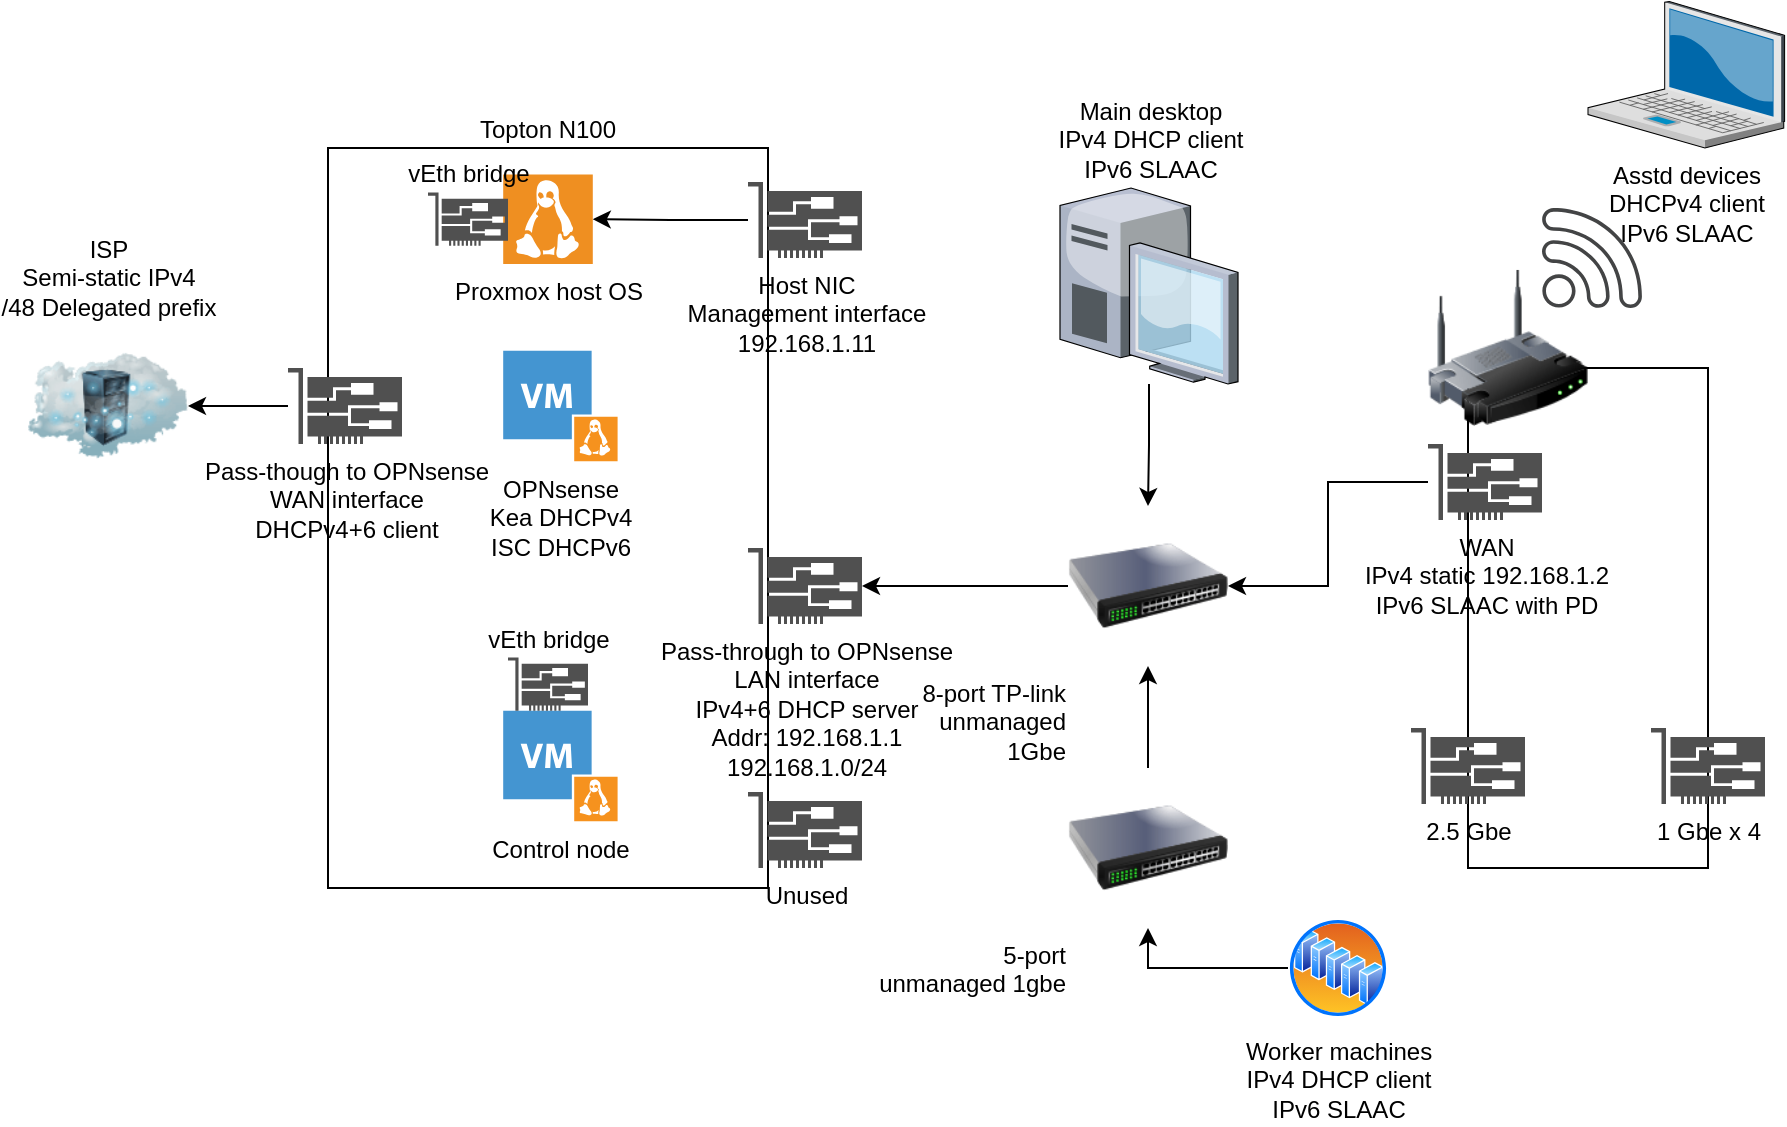 <mxfile version="24.7.7">
  <diagram name="Physical Network" id="upPUInfLPvXHzUokezXu">
    <mxGraphModel dx="794" dy="543" grid="1" gridSize="10" guides="1" tooltips="1" connect="1" arrows="1" fold="1" page="1" pageScale="1" pageWidth="850" pageHeight="1100" math="0" shadow="0">
      <root>
        <mxCell id="0" />
        <mxCell id="1" parent="0" />
        <mxCell id="JlHfTX5ZqMkSwKbxRi0o-1" value="&lt;div&gt;ISP&lt;/div&gt;&lt;div&gt;Semi-static IPv4&lt;/div&gt;&lt;div&gt;/48 Delegated prefix&lt;br&gt;&lt;/div&gt;" style="image;html=1;image=img/lib/clip_art/networking/Cloud_Rack_128x128.png;labelPosition=center;verticalLabelPosition=top;align=center;verticalAlign=bottom;" vertex="1" parent="1">
          <mxGeometry x="30" y="279" width="80" height="80" as="geometry" />
        </mxCell>
        <mxCell id="JlHfTX5ZqMkSwKbxRi0o-2" value="&lt;div&gt;Topton N100&lt;/div&gt;" style="rounded=0;whiteSpace=wrap;html=1;labelPosition=center;verticalLabelPosition=top;align=center;verticalAlign=bottom;" vertex="1" parent="1">
          <mxGeometry x="180" y="190" width="220" height="370" as="geometry" />
        </mxCell>
        <mxCell id="JlHfTX5ZqMkSwKbxRi0o-35" style="edgeStyle=orthogonalEdgeStyle;rounded=0;orthogonalLoop=1;jettySize=auto;html=1;" edge="1" parent="1" source="JlHfTX5ZqMkSwKbxRi0o-3" target="JlHfTX5ZqMkSwKbxRi0o-27">
          <mxGeometry relative="1" as="geometry" />
        </mxCell>
        <mxCell id="JlHfTX5ZqMkSwKbxRi0o-3" value="&lt;div&gt;Host NIC&lt;/div&gt;&lt;div&gt;Management interface&lt;/div&gt;&lt;div&gt;192.168.1.11&lt;br&gt;&lt;/div&gt;" style="sketch=0;pointerEvents=1;shadow=0;dashed=0;html=1;strokeColor=none;fillColor=#505050;labelPosition=center;verticalLabelPosition=bottom;verticalAlign=top;outlineConnect=0;align=center;shape=mxgraph.office.devices.nic;" vertex="1" parent="1">
          <mxGeometry x="390" y="207" width="57" height="38" as="geometry" />
        </mxCell>
        <mxCell id="JlHfTX5ZqMkSwKbxRi0o-4" value="Unused" style="sketch=0;pointerEvents=1;shadow=0;dashed=0;html=1;strokeColor=none;fillColor=#505050;labelPosition=center;verticalLabelPosition=bottom;verticalAlign=top;outlineConnect=0;align=center;shape=mxgraph.office.devices.nic;" vertex="1" parent="1">
          <mxGeometry x="390" y="512" width="57" height="38" as="geometry" />
        </mxCell>
        <mxCell id="JlHfTX5ZqMkSwKbxRi0o-28" style="edgeStyle=orthogonalEdgeStyle;rounded=0;orthogonalLoop=1;jettySize=auto;html=1;entryX=1;entryY=0.5;entryDx=0;entryDy=0;" edge="1" parent="1" source="JlHfTX5ZqMkSwKbxRi0o-5" target="JlHfTX5ZqMkSwKbxRi0o-1">
          <mxGeometry relative="1" as="geometry" />
        </mxCell>
        <mxCell id="JlHfTX5ZqMkSwKbxRi0o-5" value="&lt;div&gt;Pass-though to OPNsense&lt;/div&gt;&lt;div&gt;WAN interface&lt;/div&gt;&lt;div&gt;DHCPv4+6 client&lt;br&gt;&lt;/div&gt;" style="sketch=0;pointerEvents=1;shadow=0;dashed=0;html=1;strokeColor=none;fillColor=#505050;labelPosition=center;verticalLabelPosition=bottom;verticalAlign=top;outlineConnect=0;align=center;shape=mxgraph.office.devices.nic;" vertex="1" parent="1">
          <mxGeometry x="160" y="300" width="57" height="38" as="geometry" />
        </mxCell>
        <mxCell id="JlHfTX5ZqMkSwKbxRi0o-6" value="&lt;div&gt;Pass-through to OPNsense&lt;/div&gt;&lt;div&gt;LAN interface&lt;/div&gt;&lt;div&gt;IPv4+6 DHCP server&lt;br&gt;&lt;/div&gt;&lt;div&gt;Addr: 192.168.1.1&lt;br&gt;&lt;/div&gt;&lt;div&gt;192.168.1.0/24&lt;br&gt;&lt;/div&gt;" style="sketch=0;pointerEvents=1;shadow=0;dashed=0;html=1;strokeColor=none;fillColor=#505050;labelPosition=center;verticalLabelPosition=bottom;verticalAlign=top;outlineConnect=0;align=center;shape=mxgraph.office.devices.nic;" vertex="1" parent="1">
          <mxGeometry x="390" y="390" width="57" height="38" as="geometry" />
        </mxCell>
        <mxCell id="JlHfTX5ZqMkSwKbxRi0o-16" style="edgeStyle=orthogonalEdgeStyle;rounded=0;orthogonalLoop=1;jettySize=auto;html=1;" edge="1" parent="1" source="JlHfTX5ZqMkSwKbxRi0o-8" target="JlHfTX5ZqMkSwKbxRi0o-6">
          <mxGeometry relative="1" as="geometry" />
        </mxCell>
        <mxCell id="JlHfTX5ZqMkSwKbxRi0o-8" value="&lt;div&gt;8-port TP-link&lt;/div&gt;&lt;div&gt;unmanaged&lt;br&gt;&lt;/div&gt;&amp;nbsp;1Gbe" style="image;html=1;image=img/lib/clip_art/networking/Switch_128x128.png;labelPosition=left;verticalLabelPosition=bottom;align=right;verticalAlign=top;" vertex="1" parent="1">
          <mxGeometry x="550" y="369" width="80" height="80" as="geometry" />
        </mxCell>
        <mxCell id="JlHfTX5ZqMkSwKbxRi0o-10" value="" style="rounded=0;whiteSpace=wrap;html=1;" vertex="1" parent="1">
          <mxGeometry x="750" y="300" width="120" height="250" as="geometry" />
        </mxCell>
        <mxCell id="JlHfTX5ZqMkSwKbxRi0o-9" value="" style="image;html=1;image=img/lib/clip_art/networking/Wireless_Router_128x128.png" vertex="1" parent="1">
          <mxGeometry x="730" y="250" width="80" height="80" as="geometry" />
        </mxCell>
        <mxCell id="JlHfTX5ZqMkSwKbxRi0o-11" value="2.5 Gbe" style="sketch=0;pointerEvents=1;shadow=0;dashed=0;html=1;strokeColor=none;fillColor=#505050;labelPosition=center;verticalLabelPosition=bottom;verticalAlign=top;outlineConnect=0;align=center;shape=mxgraph.office.devices.nic;" vertex="1" parent="1">
          <mxGeometry x="721.5" y="480" width="57" height="38" as="geometry" />
        </mxCell>
        <mxCell id="JlHfTX5ZqMkSwKbxRi0o-14" style="edgeStyle=orthogonalEdgeStyle;rounded=0;orthogonalLoop=1;jettySize=auto;html=1;entryX=1;entryY=0.5;entryDx=0;entryDy=0;" edge="1" parent="1" source="JlHfTX5ZqMkSwKbxRi0o-12" target="JlHfTX5ZqMkSwKbxRi0o-8">
          <mxGeometry relative="1" as="geometry" />
        </mxCell>
        <mxCell id="JlHfTX5ZqMkSwKbxRi0o-12" value="&lt;div&gt;WAN&lt;/div&gt;&lt;div&gt;IPv4 static 192.168.1.2&lt;/div&gt;&lt;div&gt;IPv6 SLAAC with PD&lt;br&gt;&lt;/div&gt;" style="sketch=0;pointerEvents=1;shadow=0;dashed=0;html=1;strokeColor=none;fillColor=#505050;labelPosition=center;verticalLabelPosition=bottom;verticalAlign=top;outlineConnect=0;align=center;shape=mxgraph.office.devices.nic;" vertex="1" parent="1">
          <mxGeometry x="730" y="338" width="57" height="38" as="geometry" />
        </mxCell>
        <mxCell id="JlHfTX5ZqMkSwKbxRi0o-13" value="1 Gbe x 4" style="sketch=0;pointerEvents=1;shadow=0;dashed=0;html=1;strokeColor=none;fillColor=#505050;labelPosition=center;verticalLabelPosition=bottom;verticalAlign=top;outlineConnect=0;align=center;shape=mxgraph.office.devices.nic;" vertex="1" parent="1">
          <mxGeometry x="841.5" y="480" width="57" height="38" as="geometry" />
        </mxCell>
        <mxCell id="JlHfTX5ZqMkSwKbxRi0o-18" style="edgeStyle=orthogonalEdgeStyle;rounded=0;orthogonalLoop=1;jettySize=auto;html=1;" edge="1" parent="1" source="JlHfTX5ZqMkSwKbxRi0o-17" target="JlHfTX5ZqMkSwKbxRi0o-8">
          <mxGeometry relative="1" as="geometry" />
        </mxCell>
        <mxCell id="JlHfTX5ZqMkSwKbxRi0o-17" value="&lt;div&gt;Main desktop&lt;/div&gt;&lt;div&gt;IPv4 DHCP client&lt;/div&gt;&lt;div&gt;IPv6 SLAAC&lt;br&gt;&lt;/div&gt;" style="verticalLabelPosition=top;sketch=0;aspect=fixed;html=1;verticalAlign=bottom;strokeColor=none;align=center;outlineConnect=0;shape=mxgraph.citrix.desktop;labelPosition=center;" vertex="1" parent="1">
          <mxGeometry x="546" y="210" width="89" height="98" as="geometry" />
        </mxCell>
        <mxCell id="JlHfTX5ZqMkSwKbxRi0o-20" style="edgeStyle=orthogonalEdgeStyle;rounded=0;orthogonalLoop=1;jettySize=auto;html=1;" edge="1" parent="1" source="JlHfTX5ZqMkSwKbxRi0o-19" target="JlHfTX5ZqMkSwKbxRi0o-8">
          <mxGeometry relative="1" as="geometry" />
        </mxCell>
        <mxCell id="JlHfTX5ZqMkSwKbxRi0o-19" value="&lt;div&gt;5-port&lt;/div&gt;&lt;div&gt;unmanaged 1gbe&lt;br&gt;&lt;/div&gt;" style="image;html=1;image=img/lib/clip_art/networking/Switch_128x128.png;labelPosition=left;verticalLabelPosition=bottom;align=right;verticalAlign=top;" vertex="1" parent="1">
          <mxGeometry x="550" y="500" width="80" height="80" as="geometry" />
        </mxCell>
        <mxCell id="JlHfTX5ZqMkSwKbxRi0o-23" style="edgeStyle=orthogonalEdgeStyle;rounded=0;orthogonalLoop=1;jettySize=auto;html=1;entryX=0.5;entryY=1;entryDx=0;entryDy=0;" edge="1" parent="1" source="JlHfTX5ZqMkSwKbxRi0o-21" target="JlHfTX5ZqMkSwKbxRi0o-19">
          <mxGeometry relative="1" as="geometry" />
        </mxCell>
        <mxCell id="JlHfTX5ZqMkSwKbxRi0o-21" value="&lt;div&gt;Worker machines&lt;/div&gt;&lt;div&gt;IPv4 DHCP client&lt;/div&gt;&lt;div&gt;IPv6 SLAAC&lt;br&gt;&lt;/div&gt;" style="image;aspect=fixed;perimeter=ellipsePerimeter;html=1;align=center;shadow=0;dashed=0;spacingTop=3;image=img/lib/active_directory/server_farm.svg;" vertex="1" parent="1">
          <mxGeometry x="660" y="575" width="50" height="50" as="geometry" />
        </mxCell>
        <mxCell id="JlHfTX5ZqMkSwKbxRi0o-27" value="&lt;div&gt;Proxmox host OS&lt;/div&gt;" style="shadow=0;dashed=0;html=1;strokeColor=none;fillColor=#EF8F21;labelPosition=center;verticalLabelPosition=bottom;verticalAlign=top;align=center;outlineConnect=0;shape=mxgraph.veeam.linux;" vertex="1" parent="1">
          <mxGeometry x="267.6" y="203.2" width="44.8" height="44.8" as="geometry" />
        </mxCell>
        <mxCell id="JlHfTX5ZqMkSwKbxRi0o-29" value="&lt;div&gt;OPNsense&lt;/div&gt;&lt;div&gt;Kea DHCPv4&lt;/div&gt;&lt;div&gt;ISC DHCPv6&lt;br&gt;&lt;/div&gt;" style="shadow=0;dashed=0;html=1;strokeColor=none;fillColor=#4495D1;labelPosition=center;verticalLabelPosition=bottom;verticalAlign=top;align=center;outlineConnect=0;shape=mxgraph.veeam.vm_linux;" vertex="1" parent="1">
          <mxGeometry x="267.6" y="291.4" width="57.2" height="55.2" as="geometry" />
        </mxCell>
        <mxCell id="JlHfTX5ZqMkSwKbxRi0o-30" value="Control node" style="shadow=0;dashed=0;html=1;strokeColor=none;fillColor=#4495D1;labelPosition=center;verticalLabelPosition=bottom;verticalAlign=top;align=center;outlineConnect=0;shape=mxgraph.veeam.vm_linux;" vertex="1" parent="1">
          <mxGeometry x="267.6" y="471.4" width="57.2" height="55.2" as="geometry" />
        </mxCell>
        <mxCell id="JlHfTX5ZqMkSwKbxRi0o-31" value="vEth bridge" style="sketch=0;pointerEvents=1;shadow=0;dashed=0;html=1;strokeColor=none;fillColor=#505050;labelPosition=center;verticalLabelPosition=top;verticalAlign=bottom;outlineConnect=0;align=center;shape=mxgraph.office.devices.nic;" vertex="1" parent="1">
          <mxGeometry x="270" y="444.73" width="40" height="26.67" as="geometry" />
        </mxCell>
        <mxCell id="JlHfTX5ZqMkSwKbxRi0o-34" value="vEth bridge" style="sketch=0;pointerEvents=1;shadow=0;dashed=0;html=1;strokeColor=none;fillColor=#505050;labelPosition=center;verticalLabelPosition=top;verticalAlign=bottom;outlineConnect=0;align=center;shape=mxgraph.office.devices.nic;" vertex="1" parent="1">
          <mxGeometry x="230" y="212.26" width="40" height="26.67" as="geometry" />
        </mxCell>
        <mxCell id="JlHfTX5ZqMkSwKbxRi0o-36" value="&lt;div&gt;Asstd devices&lt;/div&gt;&lt;div&gt;DHCPv4 client&lt;/div&gt;&lt;div&gt;IPv6 SLAAC&lt;br&gt;&lt;/div&gt;" style="verticalLabelPosition=bottom;sketch=0;aspect=fixed;html=1;verticalAlign=top;strokeColor=none;align=center;outlineConnect=0;shape=mxgraph.citrix.laptop_2;" vertex="1" parent="1">
          <mxGeometry x="810" y="116.7" width="98.3" height="73.3" as="geometry" />
        </mxCell>
        <mxCell id="JlHfTX5ZqMkSwKbxRi0o-37" value="" style="sketch=0;pointerEvents=1;shadow=0;dashed=0;html=1;strokeColor=none;fillColor=#434445;aspect=fixed;labelPosition=center;verticalLabelPosition=bottom;verticalAlign=top;align=center;outlineConnect=0;shape=mxgraph.vvd.wi_fi;" vertex="1" parent="1">
          <mxGeometry x="787" y="220" width="50" height="50" as="geometry" />
        </mxCell>
      </root>
    </mxGraphModel>
  </diagram>
</mxfile>
